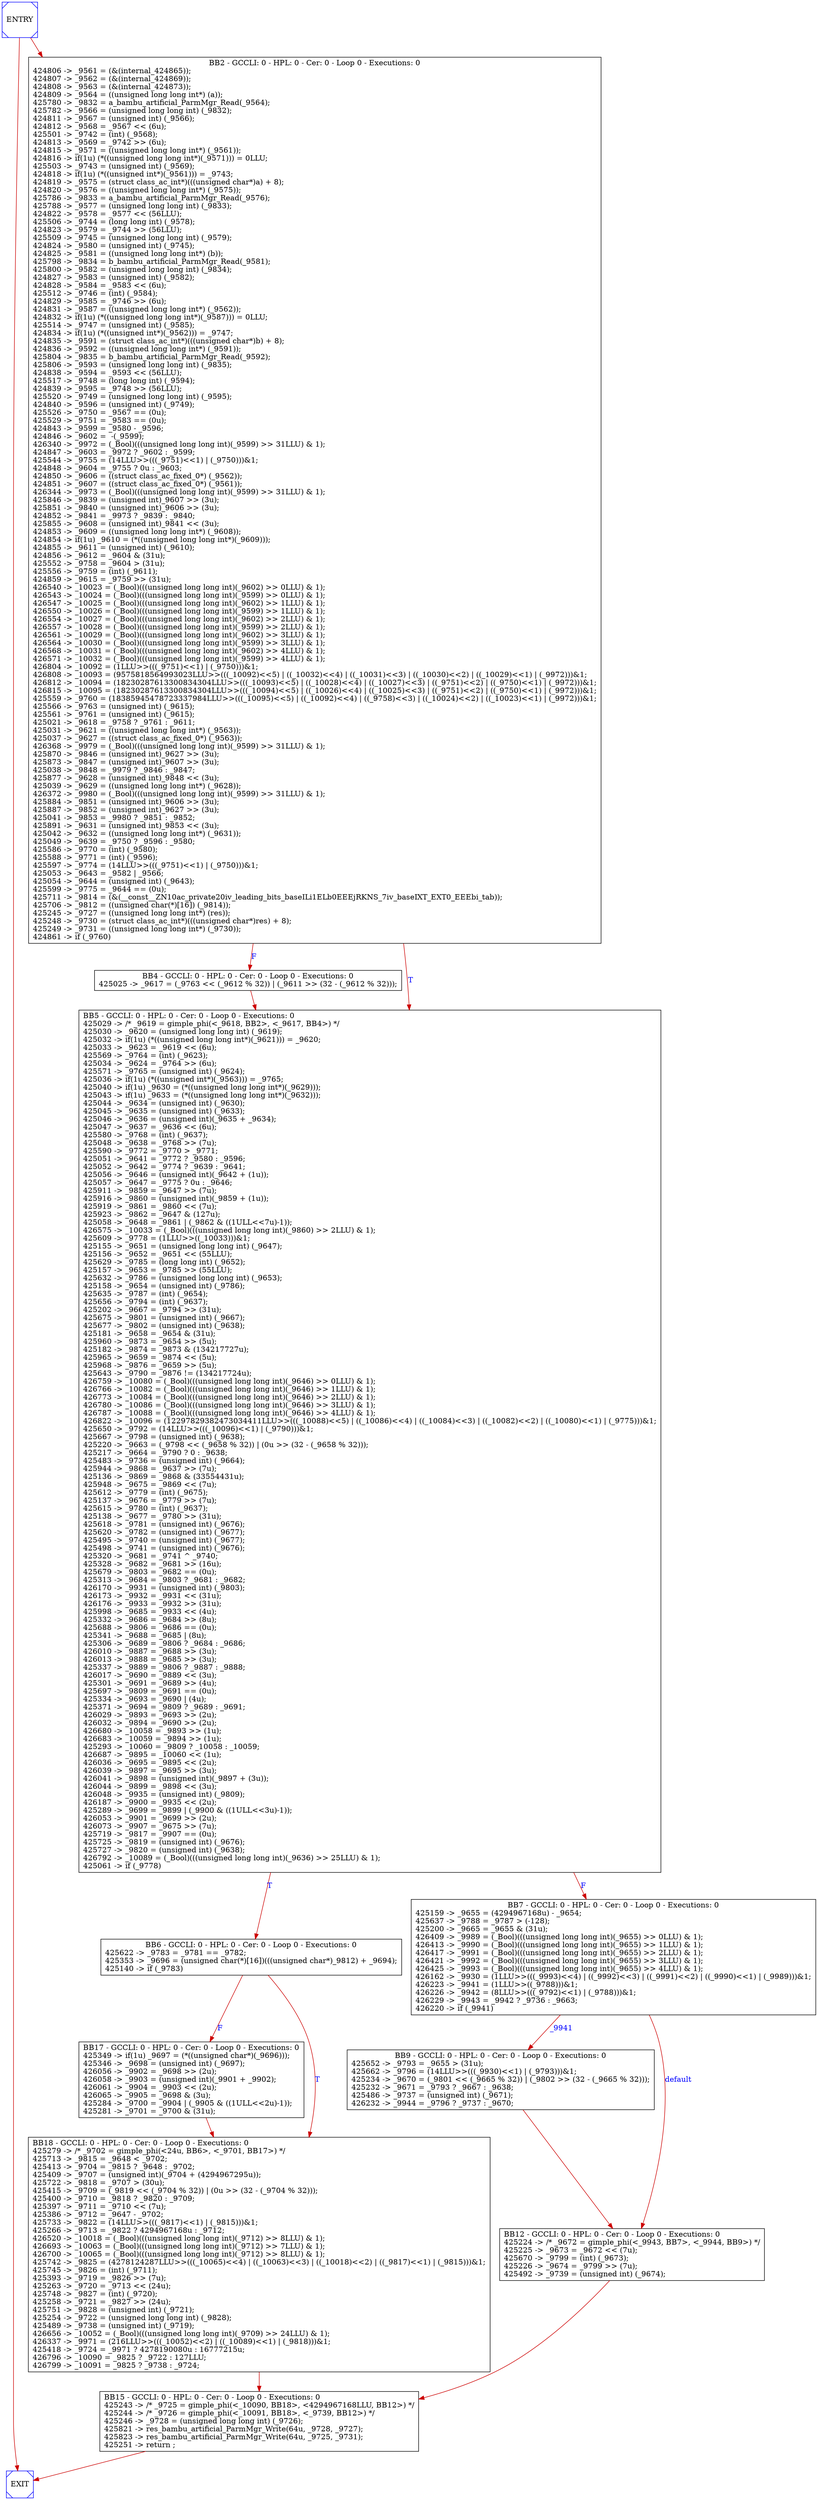digraph G {
0[color=blue,shape=Msquare, label="ENTRY"];
1[color=blue,shape=Msquare, label="EXIT"];
2[shape=box, label="BB2 - GCCLI: 0 - HPL: 0 - Cer: 0 - Loop 0 - Executions: 0\n424806 -> _9561 = (&(internal_424865));\l424807 -> _9562 = (&(internal_424869));\l424808 -> _9563 = (&(internal_424873));\l424809 -> _9564 = ((unsigned long long int*) (a));\l425780 -> _9832 = a_bambu_artificial_ParmMgr_Read(_9564);\l425782 -> _9566 = (unsigned long long int) (_9832);\l424811 -> _9567 = (unsigned int) (_9566);\l424812 -> _9568 = _9567 << (6u);\l425501 -> _9742 = (int) (_9568);\l424813 -> _9569 = _9742 >> (6u);\l424815 -> _9571 = ((unsigned long long int*) (_9561));\l424816 -> if(1u) (*((unsigned long long int*)(_9571))) = 0LLU;\l425503 -> _9743 = (unsigned int) (_9569);\l424818 -> if(1u) (*((unsigned int*)(_9561))) = _9743;\l424819 -> _9575 = (struct class_ac_int*)(((unsigned char*)a) + 8);\l424820 -> _9576 = ((unsigned long long int*) (_9575));\l425786 -> _9833 = a_bambu_artificial_ParmMgr_Read(_9576);\l425788 -> _9577 = (unsigned long long int) (_9833);\l424822 -> _9578 = _9577 << (56LLU);\l425506 -> _9744 = (long long int) (_9578);\l424823 -> _9579 = _9744 >> (56LLU);\l425509 -> _9745 = (unsigned long long int) (_9579);\l424824 -> _9580 = (unsigned int) (_9745);\l424825 -> _9581 = ((unsigned long long int*) (b));\l425798 -> _9834 = b_bambu_artificial_ParmMgr_Read(_9581);\l425800 -> _9582 = (unsigned long long int) (_9834);\l424827 -> _9583 = (unsigned int) (_9582);\l424828 -> _9584 = _9583 << (6u);\l425512 -> _9746 = (int) (_9584);\l424829 -> _9585 = _9746 >> (6u);\l424831 -> _9587 = ((unsigned long long int*) (_9562));\l424832 -> if(1u) (*((unsigned long long int*)(_9587))) = 0LLU;\l425514 -> _9747 = (unsigned int) (_9585);\l424834 -> if(1u) (*((unsigned int*)(_9562))) = _9747;\l424835 -> _9591 = (struct class_ac_int*)(((unsigned char*)b) + 8);\l424836 -> _9592 = ((unsigned long long int*) (_9591));\l425804 -> _9835 = b_bambu_artificial_ParmMgr_Read(_9592);\l425806 -> _9593 = (unsigned long long int) (_9835);\l424838 -> _9594 = _9593 << (56LLU);\l425517 -> _9748 = (long long int) (_9594);\l424839 -> _9595 = _9748 >> (56LLU);\l425520 -> _9749 = (unsigned long long int) (_9595);\l424840 -> _9596 = (unsigned int) (_9749);\l425526 -> _9750 = _9567 == (0u);\l425529 -> _9751 = _9583 == (0u);\l424843 -> _9599 = _9580 - _9596;\l424846 -> _9602 =  -(_9599);\l426340 -> _9972 = (_Bool)(((unsigned long long int)(_9599) >> 31LLU) & 1);\l424847 -> _9603 = _9972 ? _9602 : _9599;\l425544 -> _9755 = (14LLU>>(((_9751)<<1) | (_9750)))&1;\l424848 -> _9604 = _9755 ? 0u : _9603;\l424850 -> _9606 = ((struct class_ac_fixed_0*) (_9562));\l424851 -> _9607 = ((struct class_ac_fixed_0*) (_9561));\l426344 -> _9973 = (_Bool)(((unsigned long long int)(_9599) >> 31LLU) & 1);\l425846 -> _9839 = (unsigned int)_9607 >> (3u);\l425851 -> _9840 = (unsigned int)_9606 >> (3u);\l424852 -> _9841 = _9973 ? _9839 : _9840;\l425855 -> _9608 = (unsigned int)_9841 << (3u);\l424853 -> _9609 = ((unsigned long long int*) (_9608));\l424854 -> if(1u) _9610 = (*((unsigned long long int*)(_9609)));\l424855 -> _9611 = (unsigned int) (_9610);\l424856 -> _9612 = _9604 & (31u);\l425552 -> _9758 = _9604 > (31u);\l425556 -> _9759 = (int) (_9611);\l424859 -> _9615 = _9759 >> (31u);\l426540 -> _10023 = (_Bool)(((unsigned long long int)(_9602) >> 0LLU) & 1);\l426543 -> _10024 = (_Bool)(((unsigned long long int)(_9599) >> 0LLU) & 1);\l426547 -> _10025 = (_Bool)(((unsigned long long int)(_9602) >> 1LLU) & 1);\l426550 -> _10026 = (_Bool)(((unsigned long long int)(_9599) >> 1LLU) & 1);\l426554 -> _10027 = (_Bool)(((unsigned long long int)(_9602) >> 2LLU) & 1);\l426557 -> _10028 = (_Bool)(((unsigned long long int)(_9599) >> 2LLU) & 1);\l426561 -> _10029 = (_Bool)(((unsigned long long int)(_9602) >> 3LLU) & 1);\l426564 -> _10030 = (_Bool)(((unsigned long long int)(_9599) >> 3LLU) & 1);\l426568 -> _10031 = (_Bool)(((unsigned long long int)(_9602) >> 4LLU) & 1);\l426571 -> _10032 = (_Bool)(((unsigned long long int)(_9599) >> 4LLU) & 1);\l426804 -> _10092 = (1LLU>>(((_9751)<<1) | (_9750)))&1;\l426808 -> _10093 = (9575818564993023LLU>>(((_10092)<<5) | ((_10032)<<4) | ((_10031)<<3) | ((_10030)<<2) | ((_10029)<<1) | (_9972)))&1;\l426812 -> _10094 = (18230287613300834304LLU>>(((_10093)<<5) | ((_10028)<<4) | ((_10027)<<3) | ((_9751)<<2) | ((_9750)<<1) | (_9972)))&1;\l426815 -> _10095 = (18230287613300834304LLU>>(((_10094)<<5) | ((_10026)<<4) | ((_10025)<<3) | ((_9751)<<2) | ((_9750)<<1) | (_9972)))&1;\l425559 -> _9760 = (18385945478723337984LLU>>(((_10095)<<5) | ((_10092)<<4) | ((_9758)<<3) | ((_10024)<<2) | ((_10023)<<1) | (_9972)))&1;\l425566 -> _9763 = (unsigned int) (_9615);\l425561 -> _9761 = (unsigned int) (_9615);\l425021 -> _9618 = _9758 ? _9761 : _9611;\l425031 -> _9621 = ((unsigned long long int*) (_9563));\l425037 -> _9627 = ((struct class_ac_fixed_0*) (_9563));\l426368 -> _9979 = (_Bool)(((unsigned long long int)(_9599) >> 31LLU) & 1);\l425870 -> _9846 = (unsigned int)_9627 >> (3u);\l425873 -> _9847 = (unsigned int)_9607 >> (3u);\l425038 -> _9848 = _9979 ? _9846 : _9847;\l425877 -> _9628 = (unsigned int)_9848 << (3u);\l425039 -> _9629 = ((unsigned long long int*) (_9628));\l426372 -> _9980 = (_Bool)(((unsigned long long int)(_9599) >> 31LLU) & 1);\l425884 -> _9851 = (unsigned int)_9606 >> (3u);\l425887 -> _9852 = (unsigned int)_9627 >> (3u);\l425041 -> _9853 = _9980 ? _9851 : _9852;\l425891 -> _9631 = (unsigned int)_9853 << (3u);\l425042 -> _9632 = ((unsigned long long int*) (_9631));\l425049 -> _9639 = _9750 ? _9596 : _9580;\l425586 -> _9770 = (int) (_9580);\l425588 -> _9771 = (int) (_9596);\l425597 -> _9774 = (14LLU>>(((_9751)<<1) | (_9750)))&1;\l425053 -> _9643 = _9582 | _9566;\l425054 -> _9644 = (unsigned int) (_9643);\l425599 -> _9775 = _9644 == (0u);\l425711 -> _9814 = (&(__const__ZN10ac_private20iv_leading_bits_baseILi1ELb0EEEjRKNS_7iv_baseIXT_EXT0_EEEbi_tab));\l425706 -> _9812 = ((unsigned char(*)[16]) (_9814));\l425245 -> _9727 = ((unsigned long long int*) (res));\l425248 -> _9730 = (struct class_ac_int*)(((unsigned char*)res) + 8);\l425249 -> _9731 = ((unsigned long long int*) (_9730));\l424861 -> if (_9760)\l"];
3[shape=box, label="BB4 - GCCLI: 0 - HPL: 0 - Cer: 0 - Loop 0 - Executions: 0\n425025 -> _9617 = (_9763 << (_9612 % 32)) | (_9611 >> (32 - (_9612 % 32)));\l"];
4[shape=box, label="BB5 - GCCLI: 0 - HPL: 0 - Cer: 0 - Loop 0 - Executions: 0\l425029 -> /* _9619 = gimple_phi(<_9618, BB2>, <_9617, BB4>) */\l425030 -> _9620 = (unsigned long long int) (_9619);\l425032 -> if(1u) (*((unsigned long long int*)(_9621))) = _9620;\l425033 -> _9623 = _9619 << (6u);\l425569 -> _9764 = (int) (_9623);\l425034 -> _9624 = _9764 >> (6u);\l425571 -> _9765 = (unsigned int) (_9624);\l425036 -> if(1u) (*((unsigned int*)(_9563))) = _9765;\l425040 -> if(1u) _9630 = (*((unsigned long long int*)(_9629)));\l425043 -> if(1u) _9633 = (*((unsigned long long int*)(_9632)));\l425044 -> _9634 = (unsigned int) (_9630);\l425045 -> _9635 = (unsigned int) (_9633);\l425046 -> _9636 = (unsigned int)(_9635 + _9634);\l425047 -> _9637 = _9636 << (6u);\l425580 -> _9768 = (int) (_9637);\l425048 -> _9638 = _9768 >> (7u);\l425590 -> _9772 = _9770 > _9771;\l425051 -> _9641 = _9772 ? _9580 : _9596;\l425052 -> _9642 = _9774 ? _9639 : _9641;\l425056 -> _9646 = (unsigned int)(_9642 + (1u));\l425057 -> _9647 = _9775 ? 0u : _9646;\l425911 -> _9859 = _9647 >> (7u);\l425916 -> _9860 = (unsigned int)(_9859 + (1u));\l425919 -> _9861 = _9860 << (7u);\l425923 -> _9862 = _9647 & (127u);\l425058 -> _9648 = _9861 | (_9862 & ((1ULL<<7u)-1));\l426575 -> _10033 = (_Bool)(((unsigned long long int)(_9860) >> 2LLU) & 1);\l425609 -> _9778 = (1LLU>>((_10033)))&1;\l425155 -> _9651 = (unsigned long long int) (_9647);\l425156 -> _9652 = _9651 << (55LLU);\l425629 -> _9785 = (long long int) (_9652);\l425157 -> _9653 = _9785 >> (55LLU);\l425632 -> _9786 = (unsigned long long int) (_9653);\l425158 -> _9654 = (unsigned int) (_9786);\l425635 -> _9787 = (int) (_9654);\l425656 -> _9794 = (int) (_9637);\l425202 -> _9667 = _9794 >> (31u);\l425675 -> _9801 = (unsigned int) (_9667);\l425677 -> _9802 = (unsigned int) (_9638);\l425181 -> _9658 = _9654 & (31u);\l425960 -> _9873 = _9654 >> (5u);\l425182 -> _9874 = _9873 & (134217727u);\l425965 -> _9659 = _9874 << (5u);\l425968 -> _9876 = _9659 >> (5u);\l425643 -> _9790 = _9876 != (134217724u);\l426759 -> _10080 = (_Bool)(((unsigned long long int)(_9646) >> 0LLU) & 1);\l426766 -> _10082 = (_Bool)(((unsigned long long int)(_9646) >> 1LLU) & 1);\l426773 -> _10084 = (_Bool)(((unsigned long long int)(_9646) >> 2LLU) & 1);\l426780 -> _10086 = (_Bool)(((unsigned long long int)(_9646) >> 3LLU) & 1);\l426787 -> _10088 = (_Bool)(((unsigned long long int)(_9646) >> 4LLU) & 1);\l426822 -> _10096 = (12297829382473034411LLU>>(((_10088)<<5) | ((_10086)<<4) | ((_10084)<<3) | ((_10082)<<2) | ((_10080)<<1) | (_9775)))&1;\l425650 -> _9792 = (14LLU>>(((_10096)<<1) | (_9790)))&1;\l425667 -> _9798 = (unsigned int) (_9638);\l425220 -> _9663 = (_9798 << (_9658 % 32)) | (0u >> (32 - (_9658 % 32)));\l425217 -> _9664 = _9790 ? 0 : _9638;\l425483 -> _9736 = (unsigned int) (_9664);\l425944 -> _9868 = _9637 >> (7u);\l425136 -> _9869 = _9868 & (33554431u);\l425948 -> _9675 = _9869 << (7u);\l425612 -> _9779 = (int) (_9675);\l425137 -> _9676 = _9779 >> (7u);\l425615 -> _9780 = (int) (_9637);\l425138 -> _9677 = _9780 >> (31u);\l425618 -> _9781 = (unsigned int) (_9676);\l425620 -> _9782 = (unsigned int) (_9677);\l425495 -> _9740 = (unsigned int) (_9677);\l425498 -> _9741 = (unsigned int) (_9676);\l425320 -> _9681 = _9741 ^ _9740;\l425328 -> _9682 = _9681 >> (16u);\l425679 -> _9803 = _9682 == (0u);\l425313 -> _9684 = _9803 ? _9681 : _9682;\l426170 -> _9931 = (unsigned int) (_9803);\l426173 -> _9932 = _9931 << (31u);\l426176 -> _9933 = _9932 >> (31u);\l425998 -> _9685 = _9933 << (4u);\l425332 -> _9686 = _9684 >> (8u);\l425688 -> _9806 = _9686 == (0u);\l425341 -> _9688 = _9685 | (8u);\l425306 -> _9689 = _9806 ? _9684 : _9686;\l426010 -> _9887 = _9688 >> (3u);\l426013 -> _9888 = _9685 >> (3u);\l425337 -> _9889 = _9806 ? _9887 : _9888;\l426017 -> _9690 = _9889 << (3u);\l425301 -> _9691 = _9689 >> (4u);\l425697 -> _9809 = _9691 == (0u);\l425334 -> _9693 = _9690 | (4u);\l425371 -> _9694 = _9809 ? _9689 : _9691;\l426029 -> _9893 = _9693 >> (2u);\l426032 -> _9894 = _9690 >> (2u);\l426680 -> _10058 = _9893 >> (1u);\l426683 -> _10059 = _9894 >> (1u);\l425293 -> _10060 = _9809 ? _10058 : _10059;\l426687 -> _9895 = _10060 << (1u);\l426036 -> _9695 = _9895 << (2u);\l426039 -> _9897 = _9695 >> (3u);\l426041 -> _9898 = (unsigned int)(_9897 + (3u));\l426044 -> _9899 = _9898 << (3u);\l426048 -> _9935 = (unsigned int) (_9809);\l426187 -> _9900 = _9935 << (2u);\l425289 -> _9699 = _9899 | (_9900 & ((1ULL<<3u)-1));\l426053 -> _9901 = _9699 >> (2u);\l426073 -> _9907 = _9675 >> (7u);\l425719 -> _9817 = _9907 == (0u);\l425725 -> _9819 = (unsigned int) (_9676);\l425727 -> _9820 = (unsigned int) (_9638);\l426792 -> _10089 = (_Bool)(((unsigned long long int)(_9636) >> 25LLU) & 1);\l425061 -> if (_9778)\l"];
5[shape=box, label="BB6 - GCCLI: 0 - HPL: 0 - Cer: 0 - Loop 0 - Executions: 0\n425622 -> _9783 = _9781 == _9782;\l425353 -> _9696 = (unsigned char(*)[16])(((unsigned char*)_9812) + _9694);\l425140 -> if (_9783)\l"];
6[shape=box, label="BB7 - GCCLI: 0 - HPL: 0 - Cer: 0 - Loop 0 - Executions: 0\n425159 -> _9655 = (4294967168u) - _9654;\l425637 -> _9788 = _9787 > (-128);\l425200 -> _9665 = _9655 & (31u);\l426409 -> _9989 = (_Bool)(((unsigned long long int)(_9655) >> 0LLU) & 1);\l426413 -> _9990 = (_Bool)(((unsigned long long int)(_9655) >> 1LLU) & 1);\l426417 -> _9991 = (_Bool)(((unsigned long long int)(_9655) >> 2LLU) & 1);\l426421 -> _9992 = (_Bool)(((unsigned long long int)(_9655) >> 3LLU) & 1);\l426425 -> _9993 = (_Bool)(((unsigned long long int)(_9655) >> 4LLU) & 1);\l426162 -> _9930 = (1LLU>>(((_9993)<<4) | ((_9992)<<3) | ((_9991)<<2) | ((_9990)<<1) | (_9989)))&1;\l426223 -> _9941 = (1LLU>>((_9788)))&1;\l426226 -> _9942 = (8LLU>>(((_9792)<<1) | (_9788)))&1;\l426229 -> _9943 = _9942 ? _9736 : _9663;\l426220 -> if (_9941)\l"];
7[shape=box, label="BB9 - GCCLI: 0 - HPL: 0 - Cer: 0 - Loop 0 - Executions: 0\n425652 -> _9793 = _9655 > (31u);\l425662 -> _9796 = (14LLU>>(((_9930)<<1) | (_9793)))&1;\l425234 -> _9670 = (_9801 << (_9665 % 32)) | (_9802 >> (32 - (_9665 % 32)));\l425232 -> _9671 = _9793 ? _9667 : _9638;\l425486 -> _9737 = (unsigned int) (_9671);\l426232 -> _9944 = _9796 ? _9737 : _9670;\l"];
8[shape=box, label="BB12 - GCCLI: 0 - HPL: 0 - Cer: 0 - Loop 0 - Executions: 0\l425224 -> /* _9672 = gimple_phi(<_9943, BB7>, <_9944, BB9>) */\l425225 -> _9673 = _9672 << (7u);\l425670 -> _9799 = (int) (_9673);\l425226 -> _9674 = _9799 >> (7u);\l425492 -> _9739 = (unsigned int) (_9674);\l"];
9[shape=box, label="BB15 - GCCLI: 0 - HPL: 0 - Cer: 0 - Loop 0 - Executions: 0\l425243 -> /* _9725 = gimple_phi(<_10090, BB18>, <4294967168LLU, BB12>) */\l425244 -> /* _9726 = gimple_phi(<_10091, BB18>, <_9739, BB12>) */\l425246 -> _9728 = (unsigned long long int) (_9726);\l425821 -> res_bambu_artificial_ParmMgr_Write(64u, _9728, _9727);\l425823 -> res_bambu_artificial_ParmMgr_Write(64u, _9725, _9731);\l425251 -> return ;\l"];
10[shape=box, label="BB17 - GCCLI: 0 - HPL: 0 - Cer: 0 - Loop 0 - Executions: 0\n425349 -> if(1u) _9697 = (*((unsigned char*)(_9696)));\l425346 -> _9698 = (unsigned int) (_9697);\l426056 -> _9902 = _9698 >> (2u);\l426058 -> _9903 = (unsigned int)(_9901 + _9902);\l426061 -> _9904 = _9903 << (2u);\l426065 -> _9905 = _9698 & (3u);\l425284 -> _9700 = _9904 | (_9905 & ((1ULL<<2u)-1));\l425281 -> _9701 = _9700 & (31u);\l"];
11[shape=box, label="BB18 - GCCLI: 0 - HPL: 0 - Cer: 0 - Loop 0 - Executions: 0\l425279 -> /* _9702 = gimple_phi(<24u, BB6>, <_9701, BB17>) */\l425713 -> _9815 = _9648 < _9702;\l425413 -> _9704 = _9815 ? _9648 : _9702;\l425409 -> _9707 = (unsigned int)(_9704 + (4294967295u));\l425722 -> _9818 = _9707 > (30u);\l425415 -> _9709 = (_9819 << (_9704 % 32)) | (0u >> (32 - (_9704 % 32)));\l425400 -> _9710 = _9818 ? _9820 : _9709;\l425397 -> _9711 = _9710 << (7u);\l425386 -> _9712 = _9647 - _9702;\l425733 -> _9822 = (14LLU>>(((_9817)<<1) | (_9815)))&1;\l425266 -> _9713 = _9822 ? 4294967168u : _9712;\l426520 -> _10018 = (_Bool)(((unsigned long long int)(_9712) >> 8LLU) & 1);\l426693 -> _10063 = (_Bool)(((unsigned long long int)(_9712) >> 7LLU) & 1);\l426700 -> _10065 = (_Bool)(((unsigned long long int)(_9712) >> 8LLU) & 1);\l425742 -> _9825 = (4278124287LLU>>(((_10065)<<4) | ((_10063)<<3) | ((_10018)<<2) | ((_9817)<<1) | (_9815)))&1;\l425745 -> _9826 = (int) (_9711);\l425393 -> _9719 = _9826 >> (7u);\l425263 -> _9720 = _9713 << (24u);\l425748 -> _9827 = (int) (_9720);\l425258 -> _9721 = _9827 >> (24u);\l425751 -> _9828 = (unsigned int) (_9721);\l425254 -> _9722 = (unsigned long long int) (_9828);\l425489 -> _9738 = (unsigned int) (_9719);\l426656 -> _10052 = (_Bool)(((unsigned long long int)(_9709) >> 24LLU) & 1);\l426337 -> _9971 = (216LLU>>(((_10052)<<2) | ((_10089)<<1) | (_9818)))&1;\l425418 -> _9724 = _9971 ? 4278190080u : 16777215u;\l426796 -> _10090 = _9825 ? _9722 : 127LLU;\l426799 -> _10091 = _9825 ? _9738 : _9724;\l"];
0->1 [fontcolor=blue, color=red3];
0->2 [fontcolor=blue, color=red3];
2->4 [fontcolor=blue, color=red3,label="T"];
2->3 [fontcolor=blue, color=red3,label="F"];
3->4 [fontcolor=blue, color=red3];
4->5 [fontcolor=blue, color=red3,label="T"];
4->6 [fontcolor=blue, color=red3,label="F"];
5->11 [fontcolor=blue, color=red3,label="T"];
5->10 [fontcolor=blue, color=red3,label="F"];
6->7 [fontcolor=blue, color=red3,label="_9941"];
6->8 [fontcolor=blue, color=red3,label="default"];
7->8 [fontcolor=blue, color=red3];
8->9 [fontcolor=blue, color=red3];
9->1 [fontcolor=blue, color=red3];
10->11 [fontcolor=blue, color=red3];
11->9 [fontcolor=blue, color=red3];
}
